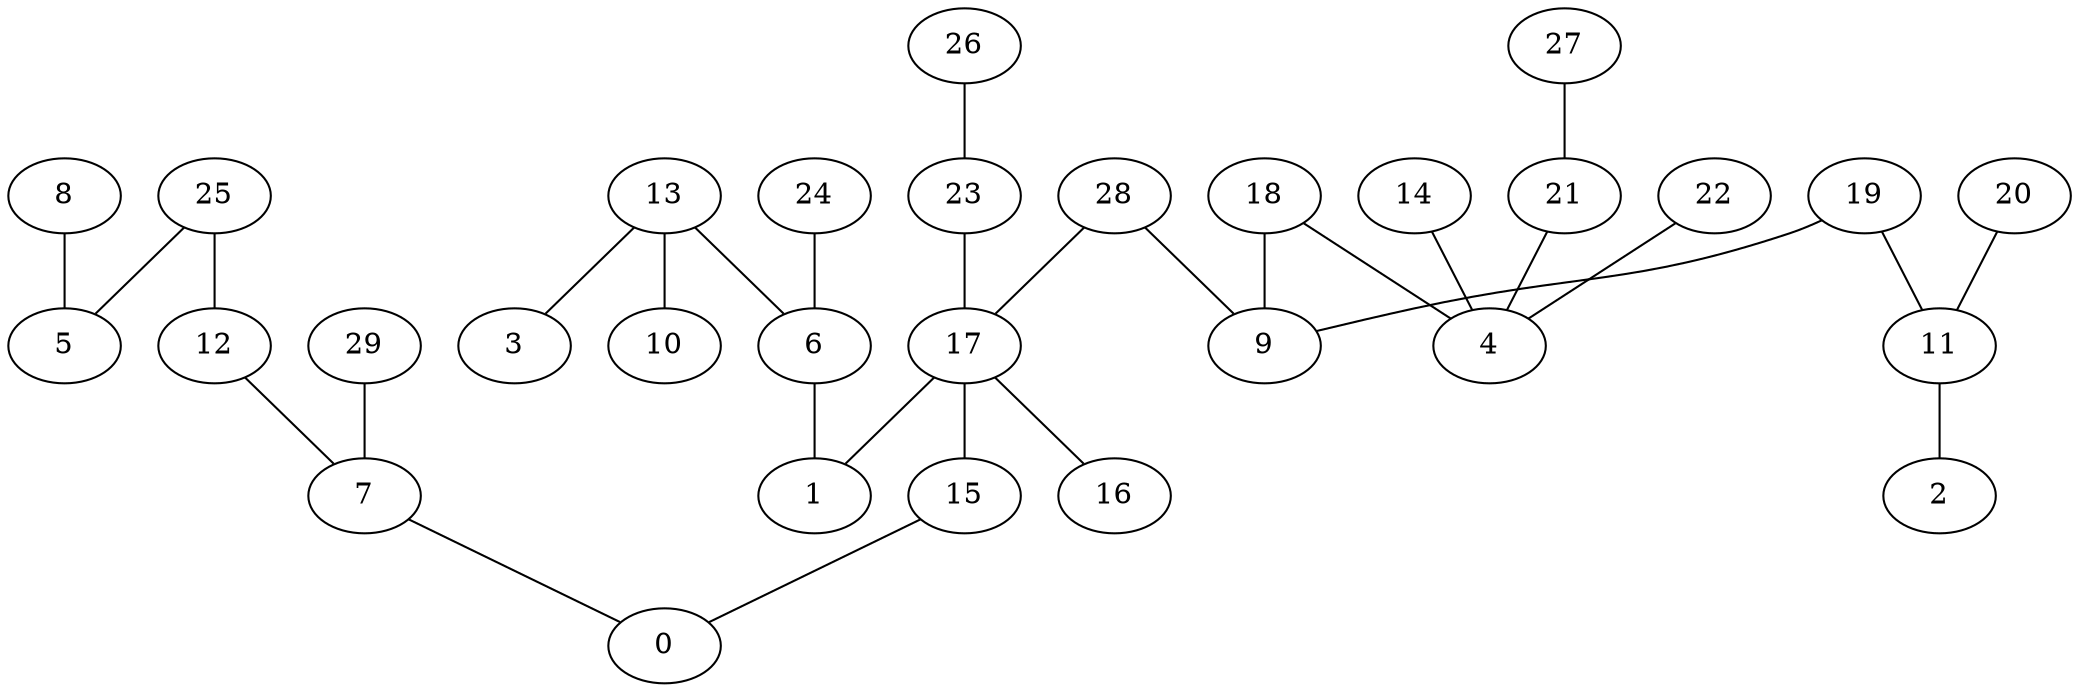 graph {
0  [Label = "0 (0.00)"]
1  [Label = "1 (0.00)"]
2  [Label = "2 (0.00)"]
3  [Label = "3 (0.00)"]
4  [Label = "4 (0.00)"]
5  [Label = "5 (0.00)"]
6  [Label = "6 (0.00)"]
7  [Label = "7 (0.00)"]
8  [Label = "8 (0.00)"]
9  [Label = "9 (0.00)"]
10  [Label = "10 (0.00)"]
11  [Label = "11 (0.00)"]
12  [Label = "12 (0.00)"]
13  [Label = "13 (0.00)"]
14  [Label = "14 (0.00)"]
15  [Label = "15 (0.00)"]
16  [Label = "16 (0.00)"]
17  [Label = "17 (0.00)"]
18  [Label = "18 (0.00)"]
19  [Label = "19 (0.00)"]
20  [Label = "20 (0.00)"]
21  [Label = "21 (0.00)"]
22  [Label = "22 (0.00)"]
23  [Label = "23 (0.00)"]
24  [Label = "24 (0.00)"]
25  [Label = "25 (0.00)"]
26  [Label = "26 (0.00)"]
27  [Label = "27 (0.00)"]
28  [Label = "28 (0.00)"]
29  [Label = "29 (0.00)"]

15--0  [Label = "13.61"]
17--15  [Label = "5.73"]
17--16  [Label = "1.99"]
28--17  [Label = "14.20"]
17--1  [Label = "20.99"]
6--1  [Label = "10.73"]
13--6  [Label = "13.69"]
13--3  [Label = "32.35"]
7--0  [Label = "37.64"]
29--7  [Label = "5.49"]
13--10  [Label = "37.84"]
12--7  [Label = "37.96"]
25--12  [Label = "21.31"]
25--5  [Label = "20.09"]
24--6  [Label = "38.13"]
8--5  [Label = "39.90"]
28--9  [Label = "49.49"]
19--9  [Label = "19.98"]
19--11  [Label = "41.30"]
20--11  [Label = "24.60"]
11--2  [Label = "50.22"]
18--9  [Label = "73.73"]
18--4  [Label = "62.88"]
21--4  [Label = "2.52"]
22--4  [Label = "25.16"]
14--4  [Label = "35.19"]
27--21  [Label = "88.09"]
23--17  [Label = "123.79"]
26--23  [Label = "11.69"]
}
